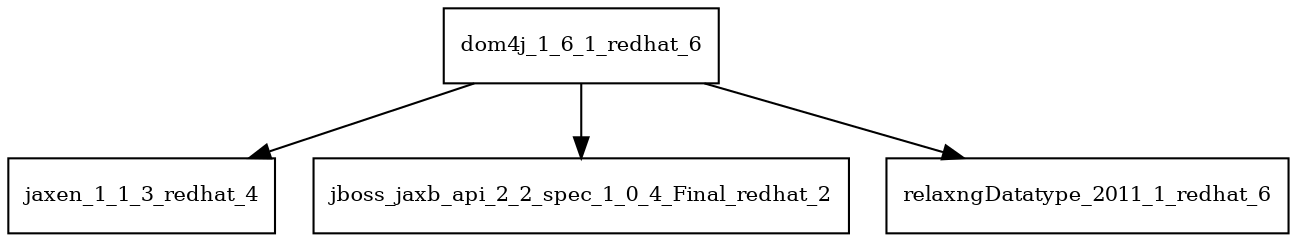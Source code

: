 digraph dom4j_1_6_1_redhat_6_dependencies {
  node [shape = box, fontsize=10.0];
  dom4j_1_6_1_redhat_6 -> jaxen_1_1_3_redhat_4;
  dom4j_1_6_1_redhat_6 -> jboss_jaxb_api_2_2_spec_1_0_4_Final_redhat_2;
  dom4j_1_6_1_redhat_6 -> relaxngDatatype_2011_1_redhat_6;
}
